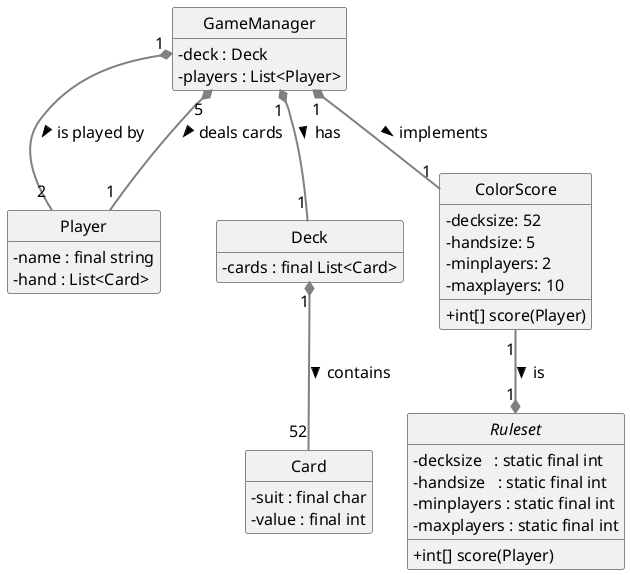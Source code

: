 '   -private  #protected  ~package    +public
'   <|-- Extension  *-- Composition o-- Aggregation

@startuml CardGame

skinparam style strictuml
skinparam ClassAttributeIconSize 0
skinparam DefaultFontName Arial
skinparam DefaultFontSize 16
skinparam DefaultFontStyle bold
skinparam ArrowThickness 2
skinparam ArrowColor #gray
hide empty members


class GameManager
{
    -deck : Deck
    -players : List<Player>
}
GameManager "1" *-- "2" Player : is played by >
GameManager "1" *-- "1" Deck : has >
GameManager "5" *-- "1" Player : deals cards >
GameManager "1" *-- "1" ColorScore : implements >


abstract class Ruleset
{
    -decksize   : static final int
    -handsize   : static final int
    -minplayers : static final int
    -maxplayers : static final int
    +int[] score(Player)
}


class ColorScore
{
    -decksize: 52
    -handsize: 5
    -minplayers: 2
    -maxplayers: 10
    +int[] score(Player)
}
ColorScore "1" --* "1" Ruleset : is >


class Deck
{
    -cards : final List<Card>
}
Deck "1" *-- "52" Card : contains >


class Card
{
    -suit : final char
    -value : final int
}


class Player
{
    -name : final string
    -hand : List<Card>
}


@enduml